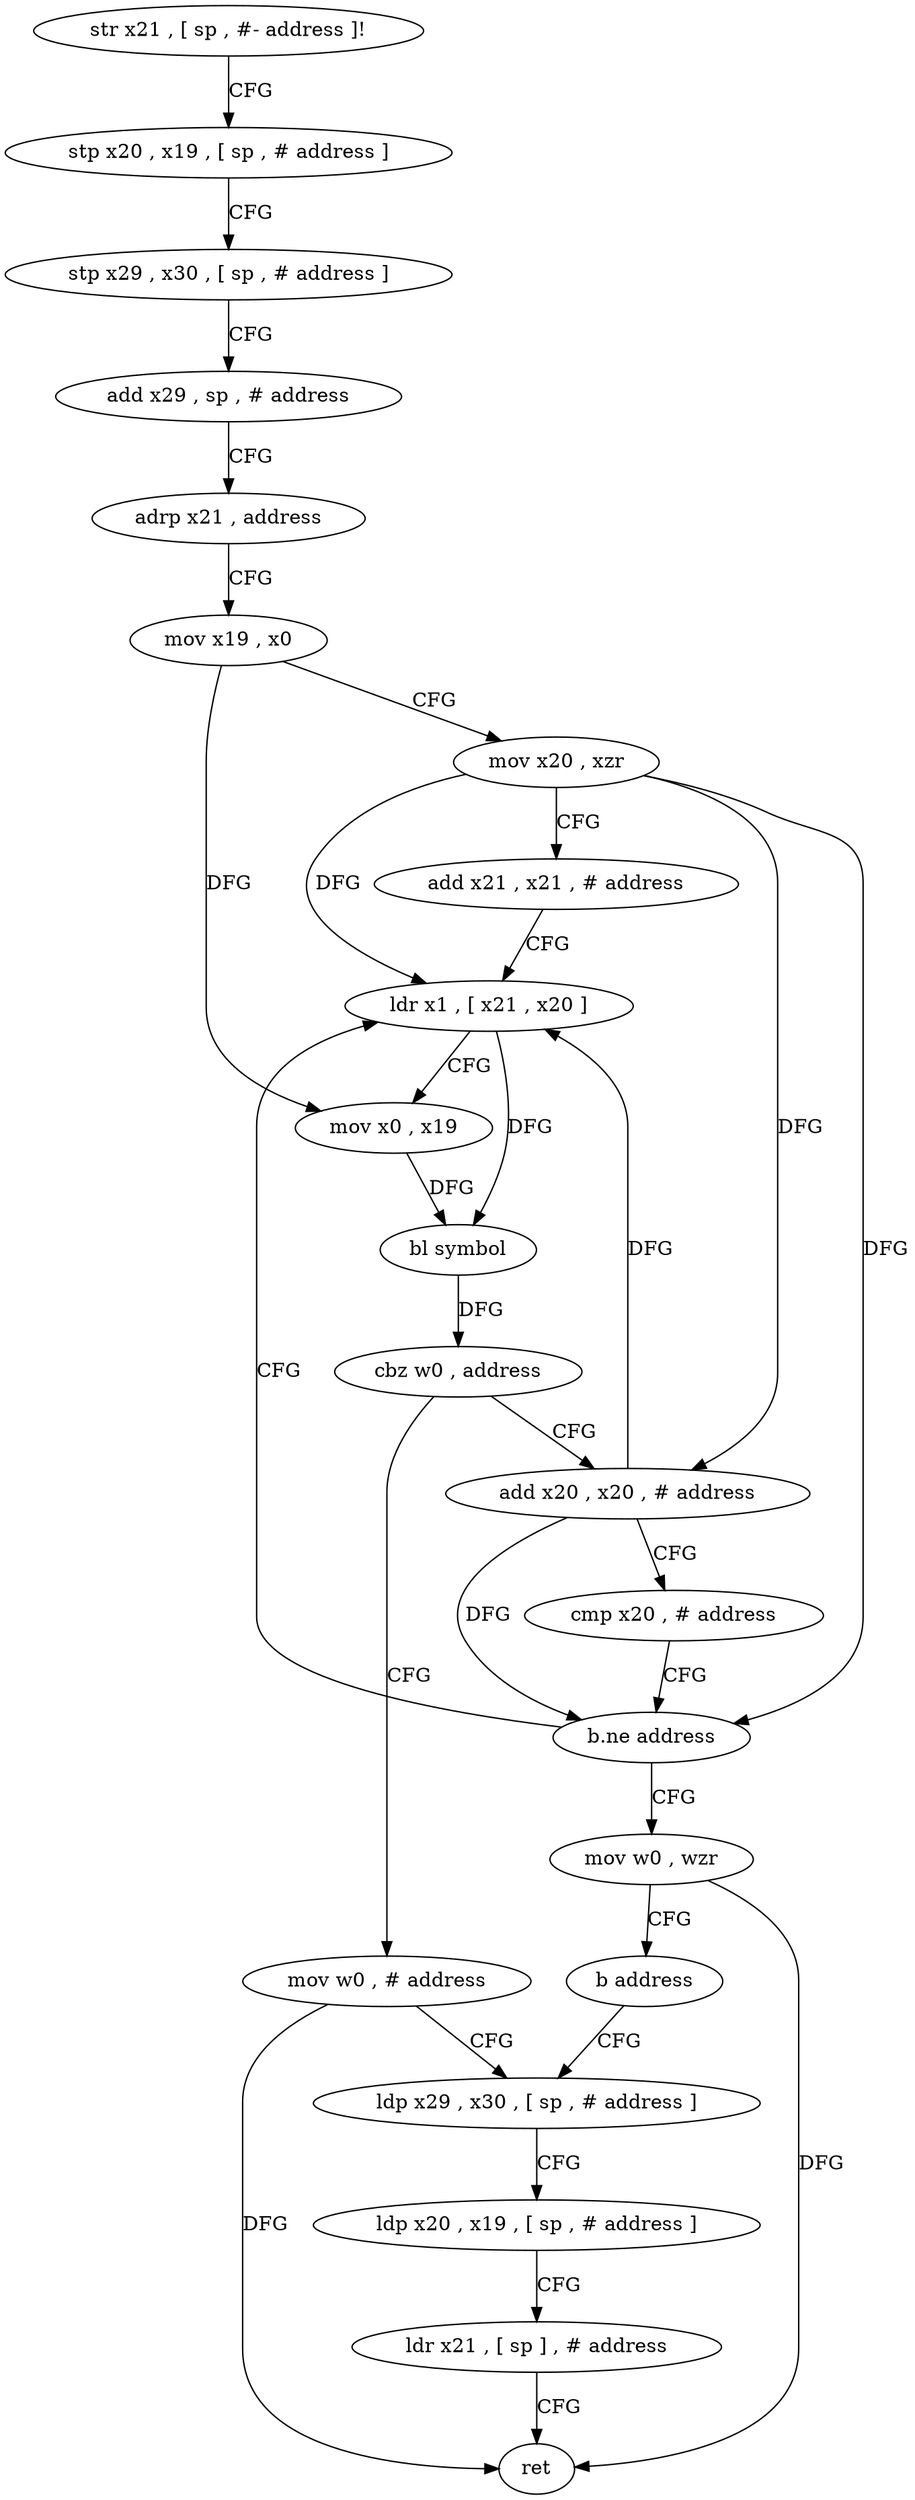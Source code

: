 digraph "func" {
"136144" [label = "str x21 , [ sp , #- address ]!" ]
"136148" [label = "stp x20 , x19 , [ sp , # address ]" ]
"136152" [label = "stp x29 , x30 , [ sp , # address ]" ]
"136156" [label = "add x29 , sp , # address" ]
"136160" [label = "adrp x21 , address" ]
"136164" [label = "mov x19 , x0" ]
"136168" [label = "mov x20 , xzr" ]
"136172" [label = "add x21 , x21 , # address" ]
"136176" [label = "ldr x1 , [ x21 , x20 ]" ]
"136212" [label = "mov w0 , # address" ]
"136216" [label = "ldp x29 , x30 , [ sp , # address ]" ]
"136192" [label = "add x20 , x20 , # address" ]
"136196" [label = "cmp x20 , # address" ]
"136200" [label = "b.ne address" ]
"136204" [label = "mov w0 , wzr" ]
"136180" [label = "mov x0 , x19" ]
"136184" [label = "bl symbol" ]
"136188" [label = "cbz w0 , address" ]
"136208" [label = "b address" ]
"136220" [label = "ldp x20 , x19 , [ sp , # address ]" ]
"136224" [label = "ldr x21 , [ sp ] , # address" ]
"136228" [label = "ret" ]
"136144" -> "136148" [ label = "CFG" ]
"136148" -> "136152" [ label = "CFG" ]
"136152" -> "136156" [ label = "CFG" ]
"136156" -> "136160" [ label = "CFG" ]
"136160" -> "136164" [ label = "CFG" ]
"136164" -> "136168" [ label = "CFG" ]
"136164" -> "136180" [ label = "DFG" ]
"136168" -> "136172" [ label = "CFG" ]
"136168" -> "136176" [ label = "DFG" ]
"136168" -> "136192" [ label = "DFG" ]
"136168" -> "136200" [ label = "DFG" ]
"136172" -> "136176" [ label = "CFG" ]
"136176" -> "136180" [ label = "CFG" ]
"136176" -> "136184" [ label = "DFG" ]
"136212" -> "136216" [ label = "CFG" ]
"136212" -> "136228" [ label = "DFG" ]
"136216" -> "136220" [ label = "CFG" ]
"136192" -> "136196" [ label = "CFG" ]
"136192" -> "136176" [ label = "DFG" ]
"136192" -> "136200" [ label = "DFG" ]
"136196" -> "136200" [ label = "CFG" ]
"136200" -> "136176" [ label = "CFG" ]
"136200" -> "136204" [ label = "CFG" ]
"136204" -> "136208" [ label = "CFG" ]
"136204" -> "136228" [ label = "DFG" ]
"136180" -> "136184" [ label = "DFG" ]
"136184" -> "136188" [ label = "DFG" ]
"136188" -> "136212" [ label = "CFG" ]
"136188" -> "136192" [ label = "CFG" ]
"136208" -> "136216" [ label = "CFG" ]
"136220" -> "136224" [ label = "CFG" ]
"136224" -> "136228" [ label = "CFG" ]
}
